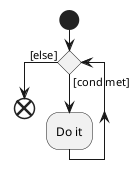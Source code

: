 {
  "sha1": "rq2kcg8yjwnb6vshsi0ynhzx365qan",
  "insertion": {
    "when": "2024-06-04T17:28:44.149Z",
    "user": "plantuml@gmail.com"
  }
}
@startuml
start
 while () is ([cond met])
   :Do it;
 endwhile ([else])
end
@enduml
